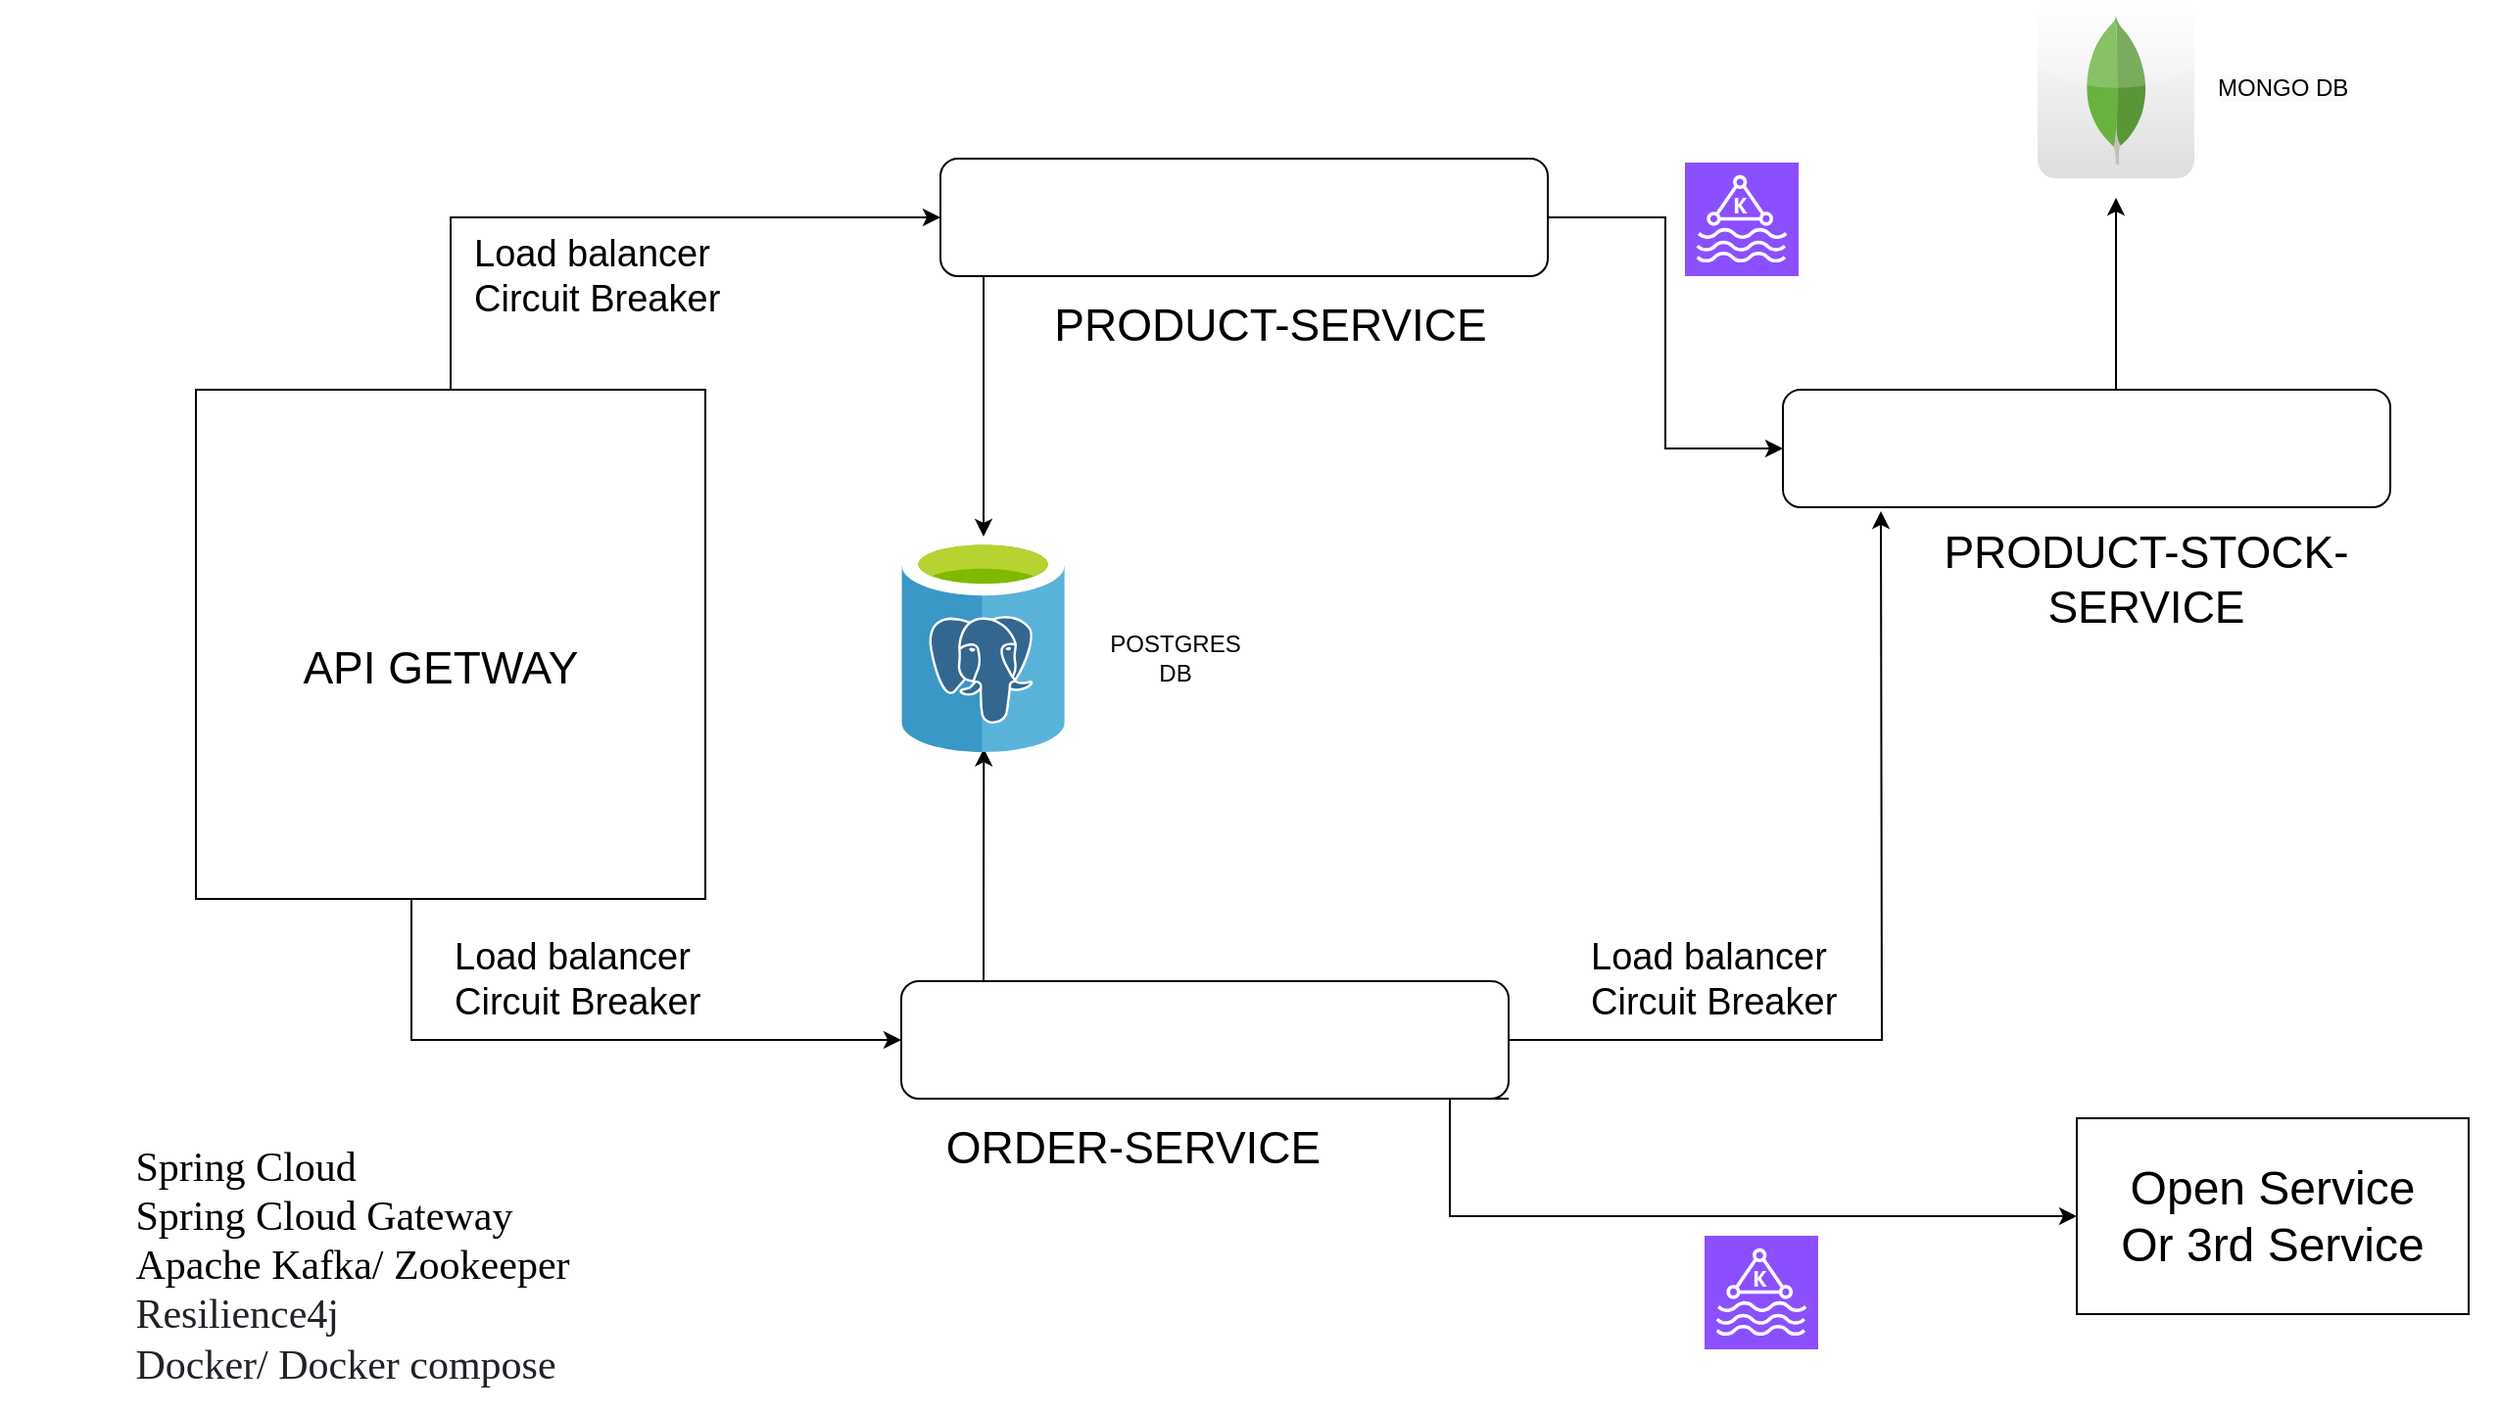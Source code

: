 <mxfile version="24.0.7" type="device">
  <diagram name="Page-1" id="IODUMDfnzfg5WSkq0HOb">
    <mxGraphModel dx="1631" dy="884" grid="1" gridSize="10" guides="1" tooltips="1" connect="1" arrows="1" fold="1" page="1" pageScale="1" pageWidth="1369" pageHeight="936" math="0" shadow="0">
      <root>
        <mxCell id="0" />
        <mxCell id="1" parent="0" />
        <mxCell id="_nBaNx2a2KP-oIEA9KMs-3" value="" style="group" vertex="1" connectable="0" parent="1">
          <mxGeometry x="100" y="208" width="260" height="260" as="geometry" />
        </mxCell>
        <mxCell id="_nBaNx2a2KP-oIEA9KMs-1" value="" style="whiteSpace=wrap;html=1;aspect=fixed;" vertex="1" parent="_nBaNx2a2KP-oIEA9KMs-3">
          <mxGeometry width="260" height="260" as="geometry" />
        </mxCell>
        <mxCell id="_nBaNx2a2KP-oIEA9KMs-2" value="&lt;font style=&quot;font-size: 23px;&quot;&gt;API GETWAY&lt;/font&gt;" style="text;html=1;align=center;verticalAlign=middle;whiteSpace=wrap;rounded=0;" vertex="1" parent="_nBaNx2a2KP-oIEA9KMs-3">
          <mxGeometry x="50" y="132" width="150" height="20" as="geometry" />
        </mxCell>
        <mxCell id="_nBaNx2a2KP-oIEA9KMs-6" value="&lt;font style=&quot;font-size: 23px;&quot;&gt;PRODUCT-SERVICE&lt;/font&gt;" style="text;html=1;align=center;verticalAlign=middle;whiteSpace=wrap;rounded=0;" vertex="1" parent="1">
          <mxGeometry x="529.996" y="169.997" width="236.538" height="10.769" as="geometry" />
        </mxCell>
        <mxCell id="_nBaNx2a2KP-oIEA9KMs-18" style="edgeStyle=orthogonalEdgeStyle;rounded=0;orthogonalLoop=1;jettySize=auto;html=1;" edge="1" parent="1" source="_nBaNx2a2KP-oIEA9KMs-9" target="_nBaNx2a2KP-oIEA9KMs-33">
          <mxGeometry relative="1" as="geometry">
            <mxPoint x="500" y="250" as="targetPoint" />
            <Array as="points">
              <mxPoint x="502" y="190" />
              <mxPoint x="502" y="190" />
            </Array>
          </mxGeometry>
        </mxCell>
        <mxCell id="_nBaNx2a2KP-oIEA9KMs-24" style="edgeStyle=orthogonalEdgeStyle;rounded=0;orthogonalLoop=1;jettySize=auto;html=1;entryX=0;entryY=0.5;entryDx=0;entryDy=0;" edge="1" parent="1" source="_nBaNx2a2KP-oIEA9KMs-9" target="_nBaNx2a2KP-oIEA9KMs-13">
          <mxGeometry relative="1" as="geometry" />
        </mxCell>
        <mxCell id="_nBaNx2a2KP-oIEA9KMs-9" value="" style="rounded=1;whiteSpace=wrap;html=1;" vertex="1" parent="1">
          <mxGeometry x="480" y="90" width="310" height="60" as="geometry" />
        </mxCell>
        <mxCell id="_nBaNx2a2KP-oIEA9KMs-10" value="&lt;font style=&quot;font-size: 23px;&quot;&gt;ORDER-SERVICE&lt;/font&gt;" style="text;html=1;align=center;verticalAlign=middle;whiteSpace=wrap;rounded=0;" vertex="1" parent="1">
          <mxGeometry x="459.996" y="589.997" width="236.538" height="10.769" as="geometry" />
        </mxCell>
        <mxCell id="_nBaNx2a2KP-oIEA9KMs-25" style="edgeStyle=orthogonalEdgeStyle;rounded=0;orthogonalLoop=1;jettySize=auto;html=1;exitX=1;exitY=0.5;exitDx=0;exitDy=0;" edge="1" parent="1" source="_nBaNx2a2KP-oIEA9KMs-11">
          <mxGeometry relative="1" as="geometry">
            <mxPoint x="960" y="270" as="targetPoint" />
          </mxGeometry>
        </mxCell>
        <mxCell id="_nBaNx2a2KP-oIEA9KMs-44" style="edgeStyle=orthogonalEdgeStyle;rounded=0;orthogonalLoop=1;jettySize=auto;html=1;exitX=1;exitY=1;exitDx=0;exitDy=0;entryX=0;entryY=0.5;entryDx=0;entryDy=0;" edge="1" parent="1" source="_nBaNx2a2KP-oIEA9KMs-11" target="_nBaNx2a2KP-oIEA9KMs-43">
          <mxGeometry relative="1" as="geometry">
            <Array as="points">
              <mxPoint x="740" y="570" />
              <mxPoint x="740" y="630" />
            </Array>
          </mxGeometry>
        </mxCell>
        <mxCell id="_nBaNx2a2KP-oIEA9KMs-11" value="" style="rounded=1;whiteSpace=wrap;html=1;" vertex="1" parent="1">
          <mxGeometry x="460" y="510" width="310" height="60" as="geometry" />
        </mxCell>
        <mxCell id="_nBaNx2a2KP-oIEA9KMs-12" value="&lt;font style=&quot;font-size: 23px;&quot;&gt;PRODUCT-STOCK-SERVICE&lt;/font&gt;" style="text;html=1;align=center;verticalAlign=middle;whiteSpace=wrap;rounded=0;" vertex="1" parent="1">
          <mxGeometry x="976.726" y="299.997" width="236.538" height="10.769" as="geometry" />
        </mxCell>
        <mxCell id="_nBaNx2a2KP-oIEA9KMs-29" style="edgeStyle=orthogonalEdgeStyle;rounded=0;orthogonalLoop=1;jettySize=auto;html=1;exitX=0.5;exitY=0;exitDx=0;exitDy=0;" edge="1" parent="1" source="_nBaNx2a2KP-oIEA9KMs-13">
          <mxGeometry relative="1" as="geometry">
            <mxPoint x="1080" y="110" as="targetPoint" />
            <Array as="points">
              <mxPoint x="1080" y="208" />
            </Array>
          </mxGeometry>
        </mxCell>
        <mxCell id="_nBaNx2a2KP-oIEA9KMs-13" value="" style="rounded=1;whiteSpace=wrap;html=1;" vertex="1" parent="1">
          <mxGeometry x="910" y="208" width="310" height="60" as="geometry" />
        </mxCell>
        <mxCell id="_nBaNx2a2KP-oIEA9KMs-19" style="edgeStyle=orthogonalEdgeStyle;rounded=0;orthogonalLoop=1;jettySize=auto;html=1;entryX=0.504;entryY=0.984;entryDx=0;entryDy=0;entryPerimeter=0;" edge="1" parent="1" source="_nBaNx2a2KP-oIEA9KMs-11" target="_nBaNx2a2KP-oIEA9KMs-33">
          <mxGeometry relative="1" as="geometry">
            <mxPoint x="640" y="460" as="targetPoint" />
            <Array as="points">
              <mxPoint x="502" y="480" />
              <mxPoint x="502" y="480" />
            </Array>
          </mxGeometry>
        </mxCell>
        <mxCell id="_nBaNx2a2KP-oIEA9KMs-21" style="edgeStyle=orthogonalEdgeStyle;rounded=0;orthogonalLoop=1;jettySize=auto;html=1;exitX=0.5;exitY=0;exitDx=0;exitDy=0;entryX=0;entryY=0.5;entryDx=0;entryDy=0;" edge="1" parent="1" source="_nBaNx2a2KP-oIEA9KMs-1" target="_nBaNx2a2KP-oIEA9KMs-9">
          <mxGeometry relative="1" as="geometry" />
        </mxCell>
        <mxCell id="_nBaNx2a2KP-oIEA9KMs-22" style="edgeStyle=orthogonalEdgeStyle;rounded=0;orthogonalLoop=1;jettySize=auto;html=1;entryX=0;entryY=0.5;entryDx=0;entryDy=0;" edge="1" parent="1" source="_nBaNx2a2KP-oIEA9KMs-1" target="_nBaNx2a2KP-oIEA9KMs-11">
          <mxGeometry relative="1" as="geometry">
            <Array as="points">
              <mxPoint x="210" y="540" />
            </Array>
          </mxGeometry>
        </mxCell>
        <mxCell id="_nBaNx2a2KP-oIEA9KMs-31" value="&lt;div style=&quot;text-align: left; font-size: 21px;&quot;&gt;&lt;span style=&quot;font-family: &amp;quot;Times New Roman&amp;quot;; background-color: initial;&quot;&gt;&lt;font style=&quot;font-size: 21px;&quot;&gt;Spring Cloud&lt;/font&gt;&lt;/span&gt;&lt;/div&gt;&lt;font style=&quot;font-size: 21px;&quot; face=&quot;Times New Roman&quot;&gt;&lt;div style=&quot;text-align: left;&quot;&gt;&lt;span style=&quot;background-color: initial;&quot;&gt;Spring Cloud Gateway&lt;/span&gt;&lt;/div&gt;&lt;div style=&quot;text-align: left;&quot;&gt;&lt;span style=&quot;background-color: initial;&quot;&gt;Apache Kafka/ Zookeeper&lt;/span&gt;&lt;/div&gt;&lt;span style=&quot;color: rgb(31, 35, 40); background-color: rgb(255, 255, 255);&quot;&gt;&lt;div style=&quot;text-align: left;&quot;&gt;Resilience4j&amp;nbsp;&lt;/div&gt;&lt;/span&gt;&lt;/font&gt;&lt;div style=&quot;text-align: left; font-size: 21px;&quot;&gt;&lt;span style=&quot;background-color: rgb(255, 255, 255);&quot;&gt;&lt;font style=&quot;font-size: 21px;&quot; face=&quot;kiULWr-pnnUyZTE9aauR&quot; color=&quot;#1f2328&quot;&gt;Docker/ Docker compose&lt;/font&gt;&lt;br&gt;&lt;/span&gt;&lt;/div&gt;" style="text;html=1;align=center;verticalAlign=middle;whiteSpace=wrap;rounded=0;" vertex="1" parent="1">
          <mxGeometry y="580" width="360" height="149.23" as="geometry" />
        </mxCell>
        <mxCell id="_nBaNx2a2KP-oIEA9KMs-32" value="" style="sketch=0;points=[[0,0,0],[0.25,0,0],[0.5,0,0],[0.75,0,0],[1,0,0],[0,1,0],[0.25,1,0],[0.5,1,0],[0.75,1,0],[1,1,0],[0,0.25,0],[0,0.5,0],[0,0.75,0],[1,0.25,0],[1,0.5,0],[1,0.75,0]];outlineConnect=0;fontColor=#232F3E;fillColor=#8C4FFF;strokeColor=#ffffff;dashed=0;verticalLabelPosition=bottom;verticalAlign=top;align=center;html=1;fontSize=12;fontStyle=0;aspect=fixed;shape=mxgraph.aws4.resourceIcon;resIcon=mxgraph.aws4.managed_streaming_for_kafka;" vertex="1" parent="1">
          <mxGeometry x="860" y="92" width="58" height="58" as="geometry" />
        </mxCell>
        <mxCell id="_nBaNx2a2KP-oIEA9KMs-33" value="" style="image;sketch=0;aspect=fixed;html=1;points=[];align=center;fontSize=12;image=img/lib/mscae/Azure_Database_for_PostgreSQL_servers.svg;" vertex="1" parent="1">
          <mxGeometry x="460" y="283" width="83.6" height="110" as="geometry" />
        </mxCell>
        <mxCell id="_nBaNx2a2KP-oIEA9KMs-15" value="POSTGRES DB" style="text;html=1;align=center;verticalAlign=middle;whiteSpace=wrap;rounded=0;" vertex="1" parent="1">
          <mxGeometry x="560" y="330" width="80" height="30" as="geometry" />
        </mxCell>
        <mxCell id="_nBaNx2a2KP-oIEA9KMs-36" value="" style="dashed=0;outlineConnect=0;html=1;align=center;labelPosition=center;verticalLabelPosition=bottom;verticalAlign=top;shape=mxgraph.webicons.mongodb;gradientColor=#DFDEDE" vertex="1" parent="1">
          <mxGeometry x="1040" y="10" width="80" height="90" as="geometry" />
        </mxCell>
        <mxCell id="_nBaNx2a2KP-oIEA9KMs-38" value="&lt;span style=&quot;color: rgb(0, 0, 0); font-family: Helvetica; font-size: 12px; font-style: normal; font-variant-ligatures: normal; font-variant-caps: normal; font-weight: 400; letter-spacing: normal; orphans: 2; text-align: center; text-indent: 0px; text-transform: none; widows: 2; word-spacing: 0px; -webkit-text-stroke-width: 0px; white-space: normal; background-color: rgb(251, 251, 251); text-decoration-thickness: initial; text-decoration-style: initial; text-decoration-color: initial; display: inline !important; float: none;&quot;&gt;MONGO DB&lt;/span&gt;" style="text;whiteSpace=wrap;html=1;" vertex="1" parent="1">
          <mxGeometry x="1130" y="40" width="100" height="40" as="geometry" />
        </mxCell>
        <mxCell id="_nBaNx2a2KP-oIEA9KMs-39" value="Load balancer&#xa;Circuit Breaker" style="text;whiteSpace=wrap;fontSize=19;" vertex="1" parent="1">
          <mxGeometry x="240" y="120.77" width="180" height="60" as="geometry" />
        </mxCell>
        <mxCell id="_nBaNx2a2KP-oIEA9KMs-40" value="Load balancer&#xa;Circuit Breaker" style="text;whiteSpace=wrap;fontSize=19;" vertex="1" parent="1">
          <mxGeometry x="230" y="480" width="180" height="60" as="geometry" />
        </mxCell>
        <mxCell id="_nBaNx2a2KP-oIEA9KMs-41" value="Load balancer&#xa;Circuit Breaker" style="text;whiteSpace=wrap;fontSize=19;" vertex="1" parent="1">
          <mxGeometry x="810" y="480" width="140" height="60" as="geometry" />
        </mxCell>
        <mxCell id="_nBaNx2a2KP-oIEA9KMs-42" value="" style="sketch=0;points=[[0,0,0],[0.25,0,0],[0.5,0,0],[0.75,0,0],[1,0,0],[0,1,0],[0.25,1,0],[0.5,1,0],[0.75,1,0],[1,1,0],[0,0.25,0],[0,0.5,0],[0,0.75,0],[1,0.25,0],[1,0.5,0],[1,0.75,0]];outlineConnect=0;fontColor=#232F3E;fillColor=#8C4FFF;strokeColor=#ffffff;dashed=0;verticalLabelPosition=bottom;verticalAlign=top;align=center;html=1;fontSize=12;fontStyle=0;aspect=fixed;shape=mxgraph.aws4.resourceIcon;resIcon=mxgraph.aws4.managed_streaming_for_kafka;" vertex="1" parent="1">
          <mxGeometry x="870" y="640" width="58" height="58" as="geometry" />
        </mxCell>
        <mxCell id="_nBaNx2a2KP-oIEA9KMs-43" value="" style="rounded=0;whiteSpace=wrap;html=1;" vertex="1" parent="1">
          <mxGeometry x="1060" y="580" width="200" height="100" as="geometry" />
        </mxCell>
        <mxCell id="_nBaNx2a2KP-oIEA9KMs-45" value="Open Service&lt;br&gt;Or 3rd Service" style="text;html=1;align=center;verticalAlign=middle;whiteSpace=wrap;rounded=0;fontSize=24;" vertex="1" parent="1">
          <mxGeometry x="1045" y="615" width="230" height="30" as="geometry" />
        </mxCell>
      </root>
    </mxGraphModel>
  </diagram>
</mxfile>
